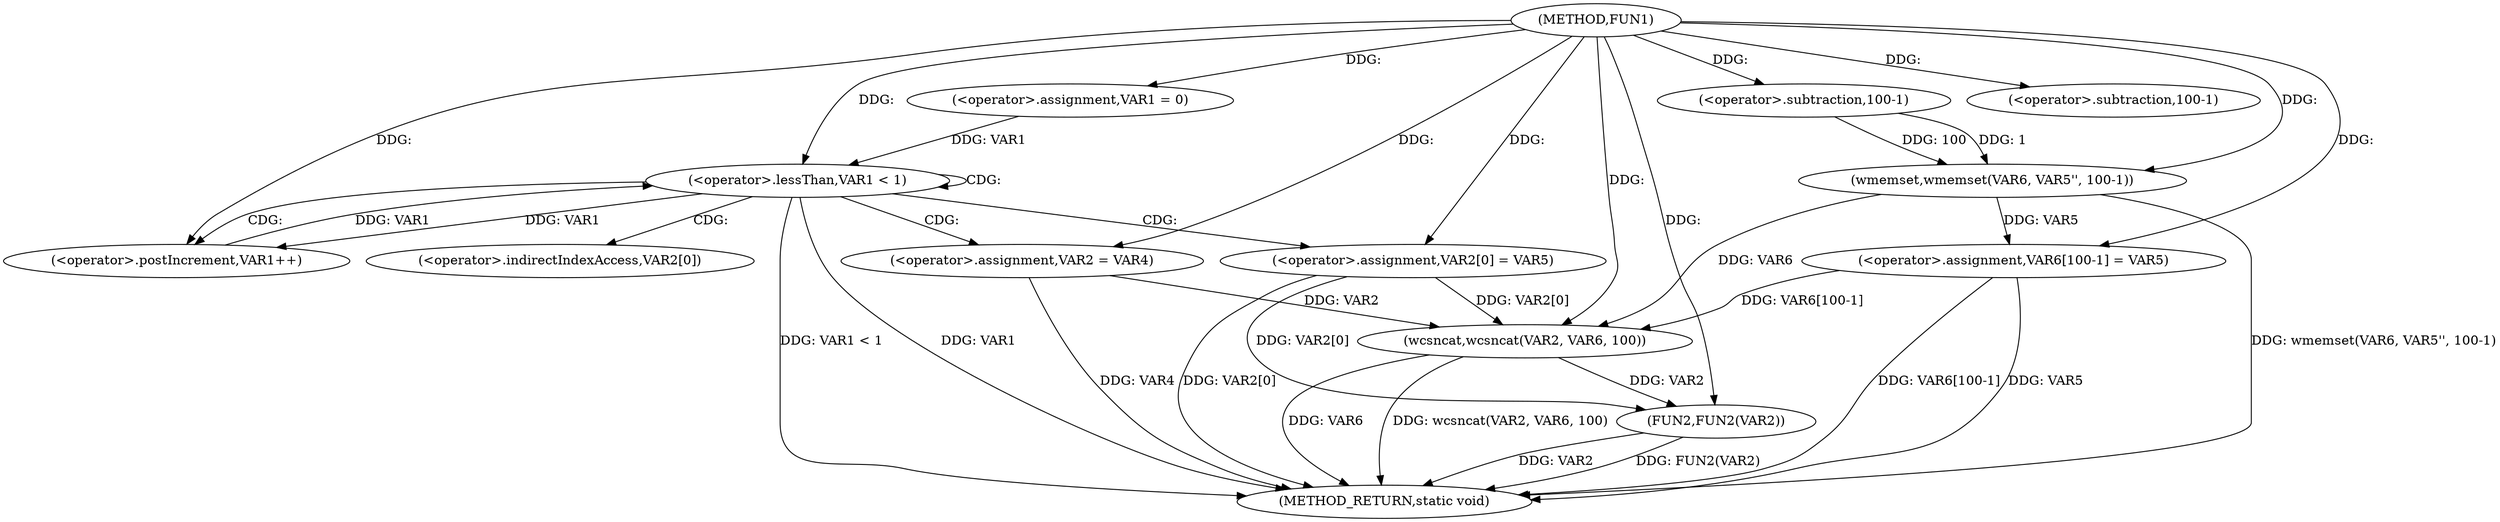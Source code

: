 digraph FUN1 {  
"1000100" [label = "(METHOD,FUN1)" ]
"1000145" [label = "(METHOD_RETURN,static void)" ]
"1000107" [label = "(<operator>.assignment,VAR1 = 0)" ]
"1000110" [label = "(<operator>.lessThan,VAR1 < 1)" ]
"1000113" [label = "(<operator>.postIncrement,VAR1++)" ]
"1000116" [label = "(<operator>.assignment,VAR2 = VAR4)" ]
"1000119" [label = "(<operator>.assignment,VAR2[0] = VAR5)" ]
"1000126" [label = "(wmemset,wmemset(VAR6, VAR5'', 100-1))" ]
"1000129" [label = "(<operator>.subtraction,100-1)" ]
"1000132" [label = "(<operator>.assignment,VAR6[100-1] = VAR5)" ]
"1000135" [label = "(<operator>.subtraction,100-1)" ]
"1000139" [label = "(wcsncat,wcsncat(VAR2, VAR6, 100))" ]
"1000143" [label = "(FUN2,FUN2(VAR2))" ]
"1000120" [label = "(<operator>.indirectIndexAccess,VAR2[0])" ]
  "1000126" -> "1000145"  [ label = "DDG: wmemset(VAR6, VAR5'', 100-1)"] 
  "1000143" -> "1000145"  [ label = "DDG: VAR2"] 
  "1000116" -> "1000145"  [ label = "DDG: VAR4"] 
  "1000132" -> "1000145"  [ label = "DDG: VAR6[100-1]"] 
  "1000143" -> "1000145"  [ label = "DDG: FUN2(VAR2)"] 
  "1000132" -> "1000145"  [ label = "DDG: VAR5"] 
  "1000139" -> "1000145"  [ label = "DDG: VAR6"] 
  "1000139" -> "1000145"  [ label = "DDG: wcsncat(VAR2, VAR6, 100)"] 
  "1000110" -> "1000145"  [ label = "DDG: VAR1 < 1"] 
  "1000119" -> "1000145"  [ label = "DDG: VAR2[0]"] 
  "1000110" -> "1000145"  [ label = "DDG: VAR1"] 
  "1000100" -> "1000107"  [ label = "DDG: "] 
  "1000107" -> "1000110"  [ label = "DDG: VAR1"] 
  "1000113" -> "1000110"  [ label = "DDG: VAR1"] 
  "1000100" -> "1000110"  [ label = "DDG: "] 
  "1000110" -> "1000113"  [ label = "DDG: VAR1"] 
  "1000100" -> "1000113"  [ label = "DDG: "] 
  "1000100" -> "1000116"  [ label = "DDG: "] 
  "1000100" -> "1000119"  [ label = "DDG: "] 
  "1000100" -> "1000126"  [ label = "DDG: "] 
  "1000129" -> "1000126"  [ label = "DDG: 100"] 
  "1000129" -> "1000126"  [ label = "DDG: 1"] 
  "1000100" -> "1000129"  [ label = "DDG: "] 
  "1000126" -> "1000132"  [ label = "DDG: VAR5"] 
  "1000100" -> "1000132"  [ label = "DDG: "] 
  "1000100" -> "1000135"  [ label = "DDG: "] 
  "1000116" -> "1000139"  [ label = "DDG: VAR2"] 
  "1000119" -> "1000139"  [ label = "DDG: VAR2[0]"] 
  "1000100" -> "1000139"  [ label = "DDG: "] 
  "1000126" -> "1000139"  [ label = "DDG: VAR6"] 
  "1000132" -> "1000139"  [ label = "DDG: VAR6[100-1]"] 
  "1000139" -> "1000143"  [ label = "DDG: VAR2"] 
  "1000119" -> "1000143"  [ label = "DDG: VAR2[0]"] 
  "1000100" -> "1000143"  [ label = "DDG: "] 
  "1000110" -> "1000110"  [ label = "CDG: "] 
  "1000110" -> "1000116"  [ label = "CDG: "] 
  "1000110" -> "1000119"  [ label = "CDG: "] 
  "1000110" -> "1000120"  [ label = "CDG: "] 
  "1000110" -> "1000113"  [ label = "CDG: "] 
}

